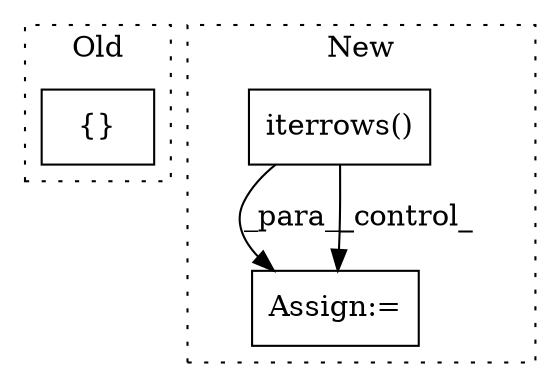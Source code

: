 digraph G {
subgraph cluster0 {
1 [label="{}" a="95" s="4846,5006" l="18,15" shape="box"];
label = "Old";
style="dotted";
}
subgraph cluster1 {
2 [label="iterrows()" a="75" s="3201" l="27" shape="box"];
3 [label="Assign:=" a="68" s="3281" l="3" shape="box"];
label = "New";
style="dotted";
}
2 -> 3 [label="_para_"];
2 -> 3 [label="_control_"];
}